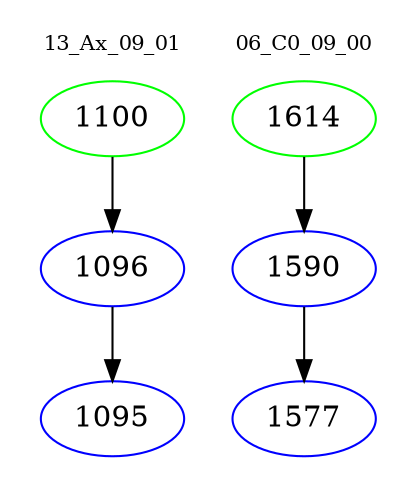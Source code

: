 digraph{
subgraph cluster_0 {
color = white
label = "13_Ax_09_01";
fontsize=10;
T0_1100 [label="1100", color="green"]
T0_1100 -> T0_1096 [color="black"]
T0_1096 [label="1096", color="blue"]
T0_1096 -> T0_1095 [color="black"]
T0_1095 [label="1095", color="blue"]
}
subgraph cluster_1 {
color = white
label = "06_C0_09_00";
fontsize=10;
T1_1614 [label="1614", color="green"]
T1_1614 -> T1_1590 [color="black"]
T1_1590 [label="1590", color="blue"]
T1_1590 -> T1_1577 [color="black"]
T1_1577 [label="1577", color="blue"]
}
}
